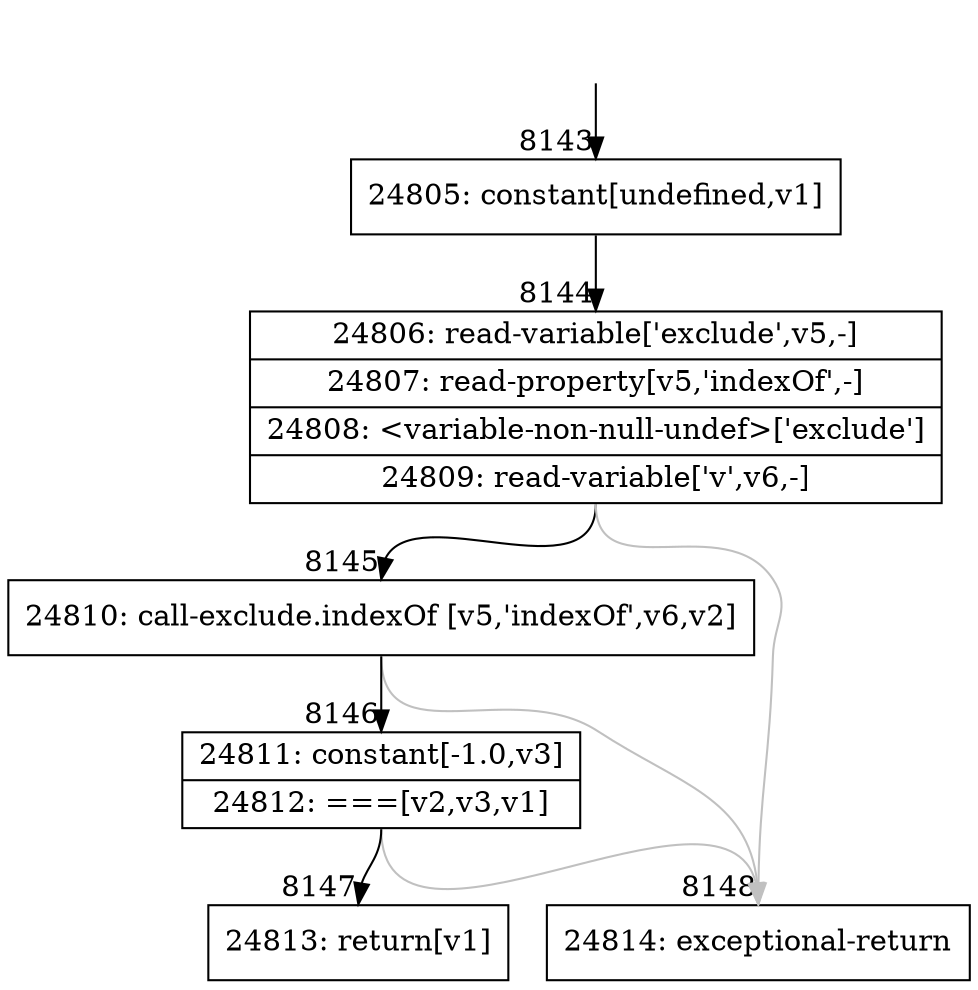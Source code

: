 digraph {
rankdir="TD"
BB_entry462[shape=none,label=""];
BB_entry462 -> BB8143 [tailport=s, headport=n, headlabel="    8143"]
BB8143 [shape=record label="{24805: constant[undefined,v1]}" ] 
BB8143 -> BB8144 [tailport=s, headport=n, headlabel="      8144"]
BB8144 [shape=record label="{24806: read-variable['exclude',v5,-]|24807: read-property[v5,'indexOf',-]|24808: \<variable-non-null-undef\>['exclude']|24809: read-variable['v',v6,-]}" ] 
BB8144 -> BB8145 [tailport=s, headport=n, headlabel="      8145"]
BB8144 -> BB8148 [tailport=s, headport=n, color=gray, headlabel="      8148"]
BB8145 [shape=record label="{24810: call-exclude.indexOf [v5,'indexOf',v6,v2]}" ] 
BB8145 -> BB8146 [tailport=s, headport=n, headlabel="      8146"]
BB8145 -> BB8148 [tailport=s, headport=n, color=gray]
BB8146 [shape=record label="{24811: constant[-1.0,v3]|24812: ===[v2,v3,v1]}" ] 
BB8146 -> BB8147 [tailport=s, headport=n, headlabel="      8147"]
BB8146 -> BB8148 [tailport=s, headport=n, color=gray]
BB8147 [shape=record label="{24813: return[v1]}" ] 
BB8148 [shape=record label="{24814: exceptional-return}" ] 
//#$~ 7515
}

